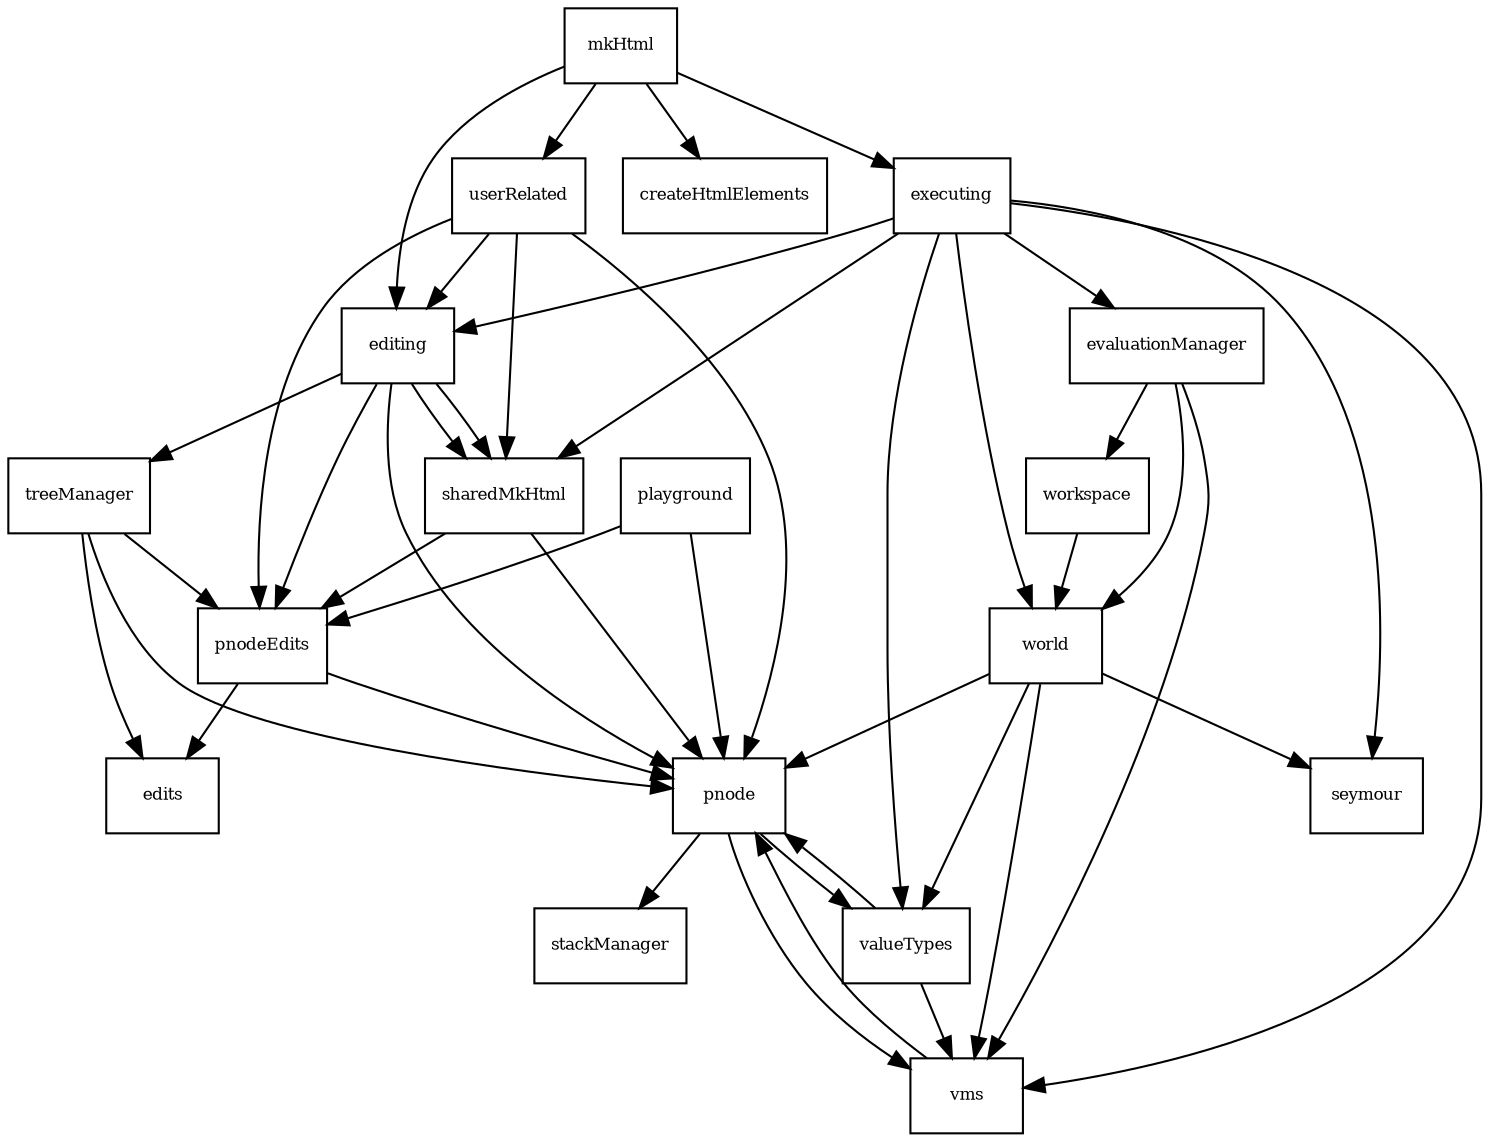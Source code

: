 digraph Depends {

   gsize="8,6"; ratio=fill;
   node[fontsize=8, shape=rectangle];

   //edits -> assert ;
   //edits -> collections ;

   editing -> sharedMkHtml ;
   editing -> pnode ;
   editing -> pnodeEdits ;
   editing -> sharedMkHtml ;
   editing -> treeManager ;

   evaluationManager -> vms ;
   evaluationManager -> workspace ;
   evaluationManager -> world ;

   executing -> editing ;
   executing -> evaluationManager ;
   executing -> seymour ;
   executing -> sharedMkHtml ;
   executing -> valueTypes ;
   executing -> vms ;
   executing -> world ;

   mkHtml -> createHtmlElements ;
   mkHtml -> executing ;
   mkHtml -> editing ;
   mkHtml -> userRelated ;

   //pageManipulation -> assert ;
   //pageManipulation -> collections ;

   //playground -> assert ;
   //playground -> collections ;
   playground -> pnode ;
   playground -> pnodeEdits ;

   //pnode -> assert ;
   //pnode -> collections ;
   pnode -> stackManager ;
   pnode -> valueTypes ;
   pnode -> vms ;

   //pnodeEdits -> assert ;
   //pnodeEdits -> collections ;
   pnodeEdits -> edits ;
   pnodeEdits -> pnode ;

   sharedMkHtml -> pnode ;
   sharedMkHtml -> pnodeEdits ;

   //treeManager -> asssert ;
   //treeManager -> collections ;
   treeManager -> edits ;
   treeManager -> pnode ;
   treeManager -> pnodeEdits ;

   userRelated -> editing ;
   userRelated -> pnodeEdits ;
   userRelated -> pnode ;
   userRelated -> sharedMkHtml ;
   
   //turtleTest -> seymour ;

   //valueTypes -> assert ;
   //valueTypes -> collections ;
   valueTypes -> pnode ;
   valueTypes -> vms ;

   //vms -> assert ;
   //vms -> collections ;
   vms -> pnode ;

   workspace -> world ;

   //world -> assert ;
   //world -> collections ;
   world -> pnode ;
   world -> seymour ;
   world -> valueTypes ;
   world -> vms ;
}
